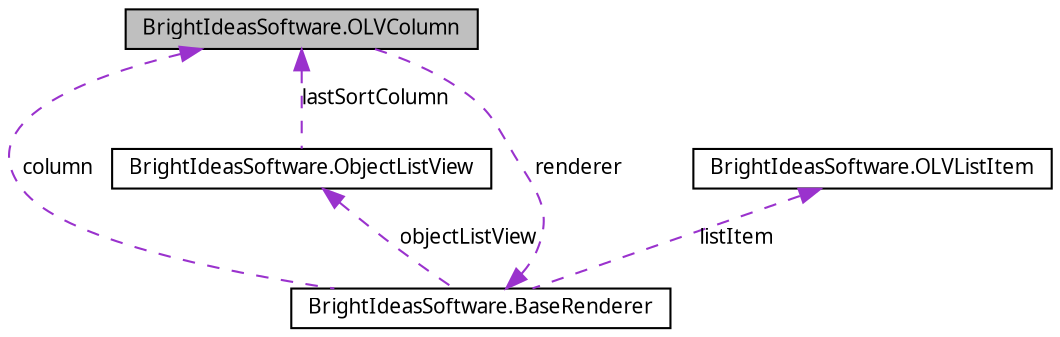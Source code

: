 digraph G
{
  edge [fontname="FreeSans.ttf",fontsize=10,labelfontname="FreeSans.ttf",labelfontsize=10];
  node [fontname="FreeSans.ttf",fontsize=10,shape=record];
  Node1 [label="BrightIdeasSoftware.OLVColumn",height=0.2,width=0.4,color="black", fillcolor="grey75", style="filled" fontcolor="black"];
  Node2 -> Node1 [dir=back,color="darkorchid3",fontsize=10,style="dashed",label="renderer",fontname="FreeSans.ttf"];
  Node2 [label="BrightIdeasSoftware.BaseRenderer",height=0.2,width=0.4,color="black", fillcolor="white", style="filled",URL="$class_bright_ideas_software_1_1_base_renderer.html",tooltip="Renderers are responsible for drawing a single cell within an owner drawn ObjectListView..."];
  Node1 -> Node2 [dir=back,color="darkorchid3",fontsize=10,style="dashed",label="column",fontname="FreeSans.ttf"];
  Node3 -> Node2 [dir=back,color="darkorchid3",fontsize=10,style="dashed",label="objectListView",fontname="FreeSans.ttf"];
  Node3 [label="BrightIdeasSoftware.ObjectListView",height=0.2,width=0.4,color="black", fillcolor="white", style="filled",URL="$class_bright_ideas_software_1_1_object_list_view.html",tooltip="An object list displays 'aspects' of a collection of objects in a multi-column list..."];
  Node1 -> Node3 [dir=back,color="darkorchid3",fontsize=10,style="dashed",label="lastSortColumn",fontname="FreeSans.ttf"];
  Node4 -> Node2 [dir=back,color="darkorchid3",fontsize=10,style="dashed",label="listItem",fontname="FreeSans.ttf"];
  Node4 [label="BrightIdeasSoftware.OLVListItem",height=0.2,width=0.4,color="black", fillcolor="white", style="filled",URL="$class_bright_ideas_software_1_1_o_l_v_list_item.html"];
}
